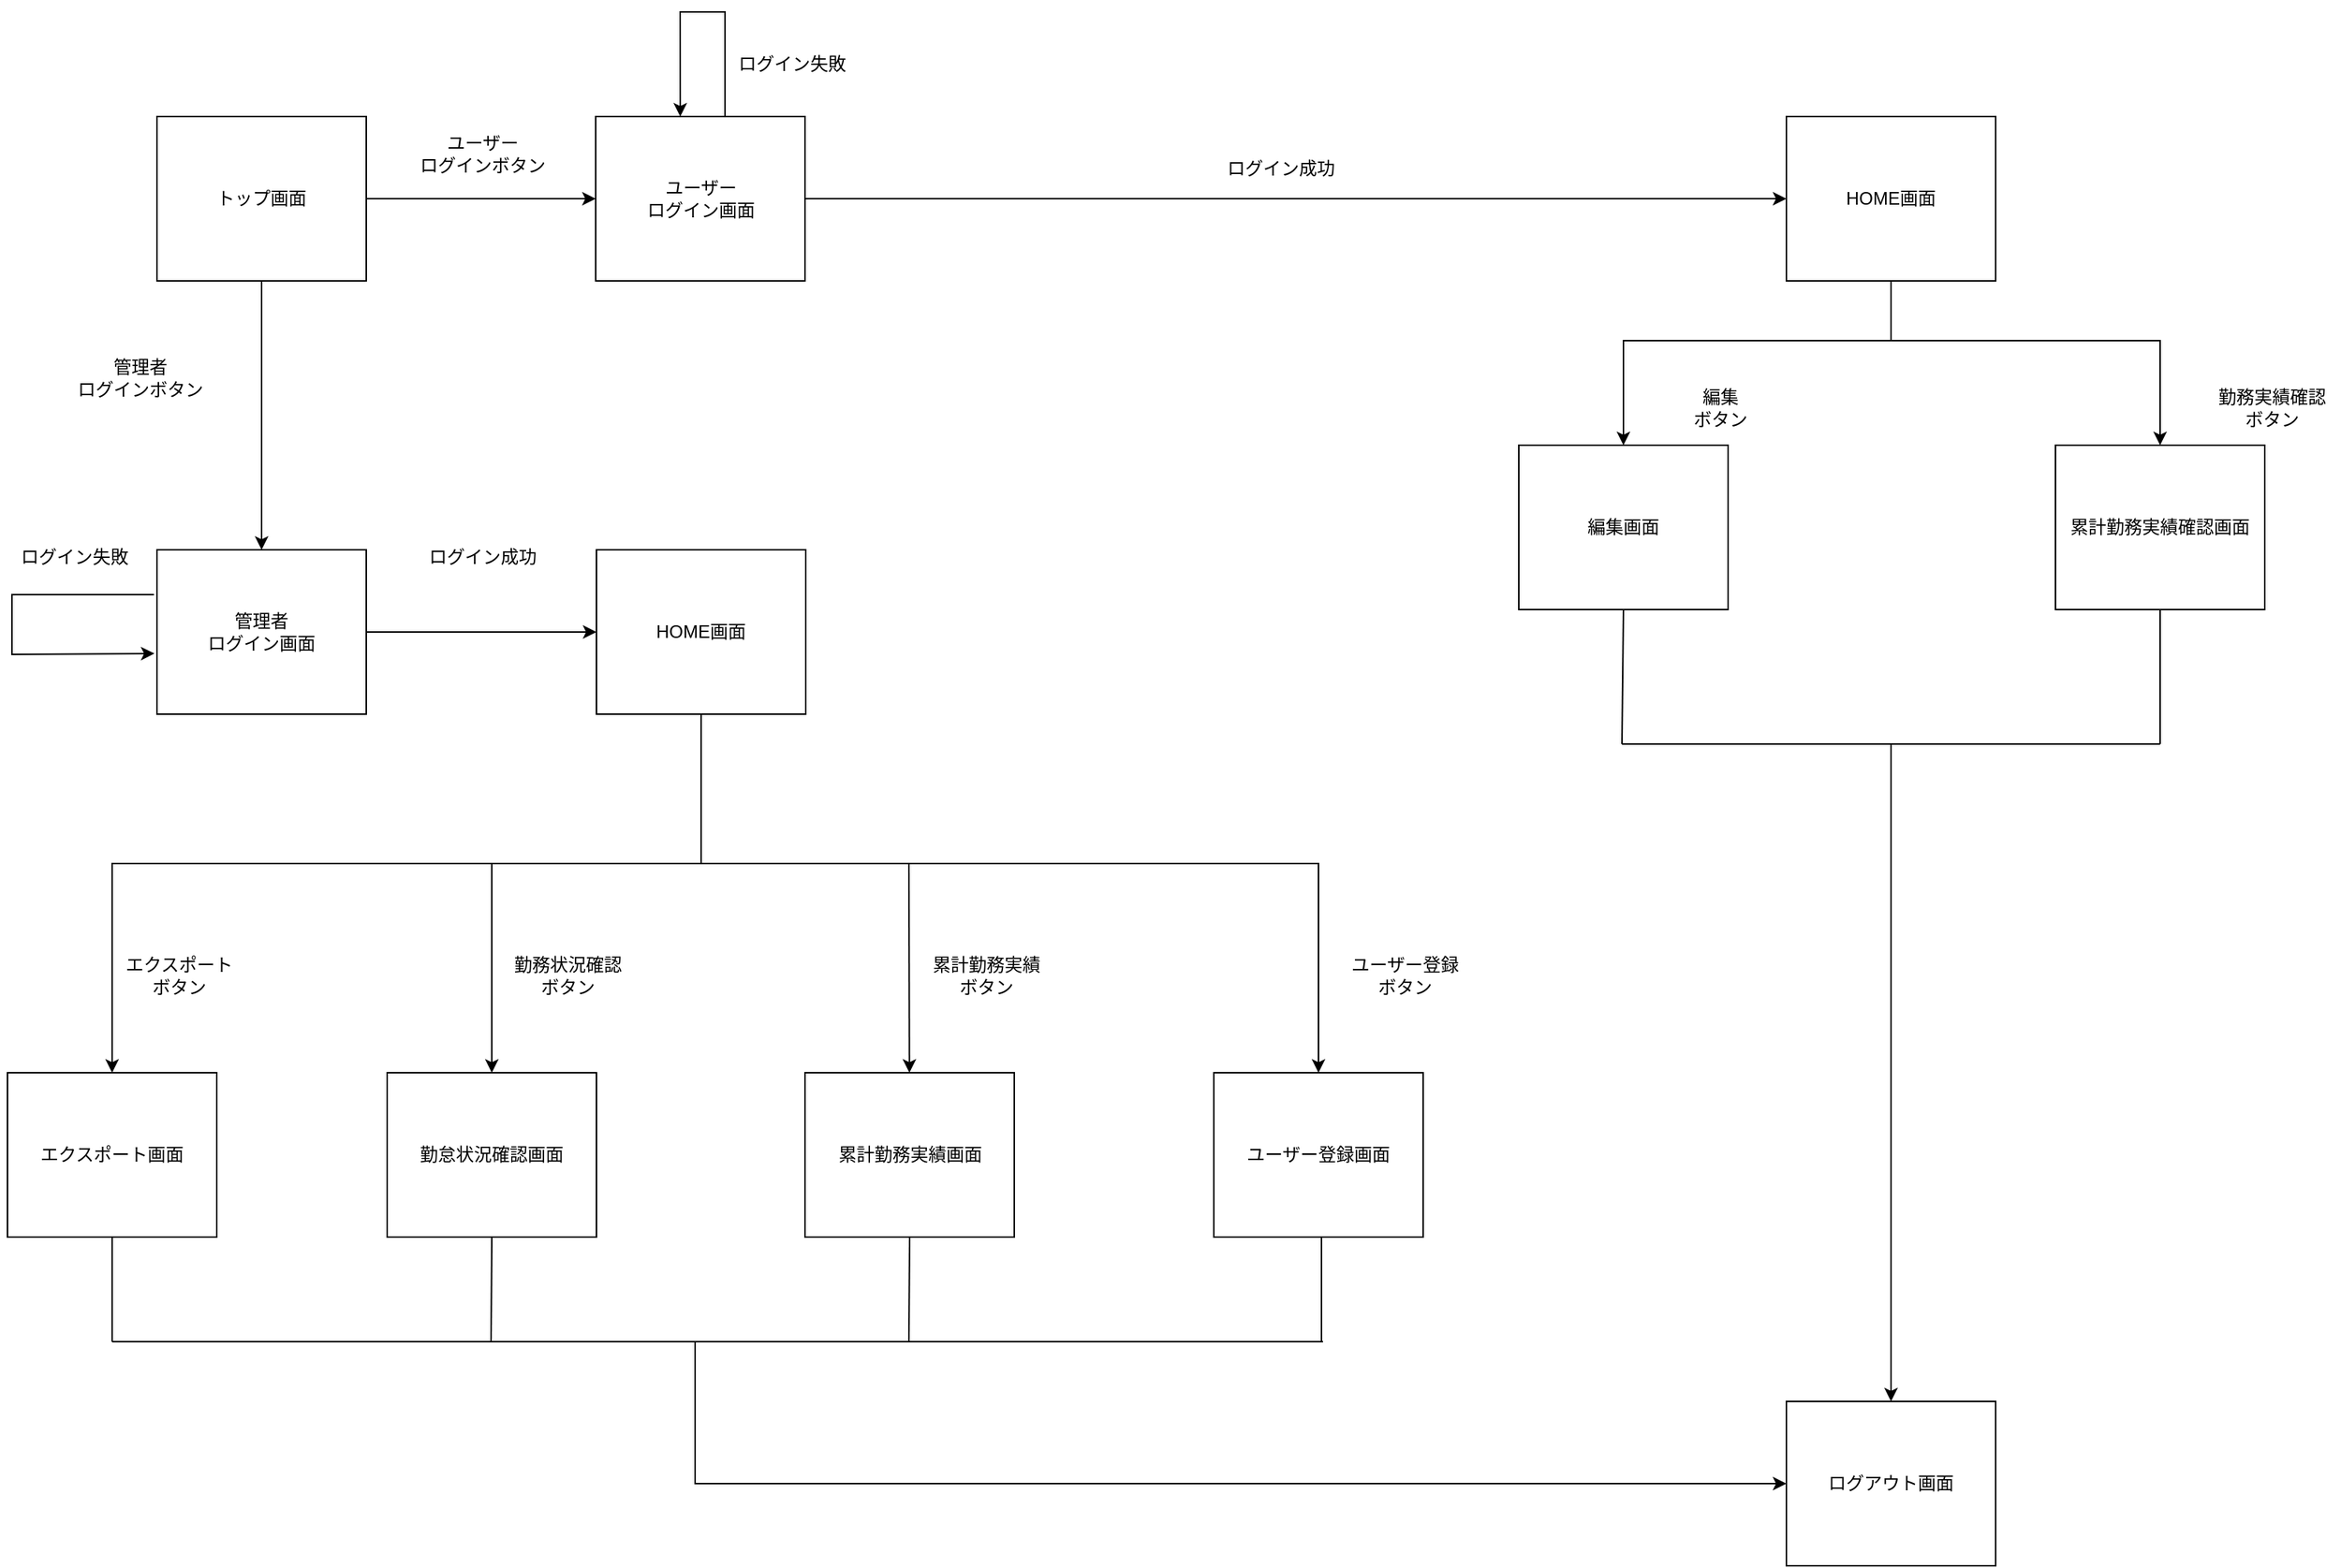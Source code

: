 <mxfile version="24.6.4" type="device" pages="3">
  <diagram name="画面遷移図" id="6nzInOUK7SrKYnWHOjUP">
    <mxGraphModel dx="1799" dy="936" grid="1" gridSize="10" guides="1" tooltips="1" connect="1" arrows="1" fold="1" page="1" pageScale="1" pageWidth="827" pageHeight="1169" math="0" shadow="0">
      <root>
        <mxCell id="0" />
        <mxCell id="1" parent="0" />
        <mxCell id="TRF8s5XP4Mn8EqwiA2At-4" value="" style="edgeStyle=orthogonalEdgeStyle;rounded=0;orthogonalLoop=1;jettySize=auto;html=1;" parent="1" source="TRF8s5XP4Mn8EqwiA2At-1" target="TRF8s5XP4Mn8EqwiA2At-3" edge="1">
          <mxGeometry relative="1" as="geometry" />
        </mxCell>
        <mxCell id="TRF8s5XP4Mn8EqwiA2At-6" value="" style="edgeStyle=orthogonalEdgeStyle;rounded=0;orthogonalLoop=1;jettySize=auto;html=1;" parent="1" source="TRF8s5XP4Mn8EqwiA2At-1" target="TRF8s5XP4Mn8EqwiA2At-5" edge="1">
          <mxGeometry relative="1" as="geometry" />
        </mxCell>
        <mxCell id="TRF8s5XP4Mn8EqwiA2At-1" value="&lt;font style=&quot;vertical-align: inherit;&quot;&gt;&lt;font style=&quot;vertical-align: inherit;&quot;&gt;トップ画面&lt;/font&gt;&lt;/font&gt;" style="rounded=0;whiteSpace=wrap;html=1;" parent="1" vertex="1">
          <mxGeometry x="120" y="90" width="140" height="110" as="geometry" />
        </mxCell>
        <mxCell id="TRF8s5XP4Mn8EqwiA2At-17" value="" style="edgeStyle=orthogonalEdgeStyle;rounded=0;orthogonalLoop=1;jettySize=auto;html=1;" parent="1" source="TRF8s5XP4Mn8EqwiA2At-3" target="TRF8s5XP4Mn8EqwiA2At-16" edge="1">
          <mxGeometry relative="1" as="geometry" />
        </mxCell>
        <mxCell id="TRF8s5XP4Mn8EqwiA2At-3" value="&lt;div&gt;&lt;font style=&quot;vertical-align: inherit;&quot;&gt;&lt;font style=&quot;vertical-align: inherit;&quot;&gt;&lt;font style=&quot;vertical-align: inherit;&quot;&gt;&lt;font style=&quot;vertical-align: inherit;&quot;&gt;&lt;font style=&quot;vertical-align: inherit;&quot;&gt;&lt;font style=&quot;vertical-align: inherit;&quot;&gt;&lt;font style=&quot;vertical-align: inherit;&quot;&gt;&lt;font style=&quot;vertical-align: inherit;&quot;&gt;管理者&lt;/font&gt;&lt;/font&gt;&lt;/font&gt;&lt;/font&gt;&lt;/font&gt;&lt;/font&gt;&lt;/font&gt;&lt;/font&gt;&lt;/div&gt;&lt;font style=&quot;vertical-align: inherit;&quot;&gt;&lt;font style=&quot;vertical-align: inherit;&quot;&gt;&lt;font style=&quot;vertical-align: inherit;&quot;&gt;&lt;font style=&quot;vertical-align: inherit;&quot;&gt;&lt;font style=&quot;vertical-align: inherit;&quot;&gt;&lt;font style=&quot;vertical-align: inherit;&quot;&gt;&lt;font style=&quot;vertical-align: inherit;&quot;&gt;&lt;font style=&quot;vertical-align: inherit;&quot;&gt;ログイン画面&lt;/font&gt;&lt;/font&gt;&lt;/font&gt;&lt;/font&gt;&lt;/font&gt;&lt;/font&gt;&lt;/font&gt;&lt;/font&gt;" style="rounded=0;whiteSpace=wrap;html=1;" parent="1" vertex="1">
          <mxGeometry x="120" y="380" width="140" height="110" as="geometry" />
        </mxCell>
        <mxCell id="TRF8s5XP4Mn8EqwiA2At-19" value="" style="edgeStyle=orthogonalEdgeStyle;rounded=0;orthogonalLoop=1;jettySize=auto;html=1;" parent="1" source="TRF8s5XP4Mn8EqwiA2At-5" target="TRF8s5XP4Mn8EqwiA2At-18" edge="1">
          <mxGeometry relative="1" as="geometry" />
        </mxCell>
        <mxCell id="TRF8s5XP4Mn8EqwiA2At-5" value="&lt;div&gt;ユーザー&lt;/div&gt;&lt;font style=&quot;vertical-align: inherit;&quot;&gt;&lt;font style=&quot;vertical-align: inherit;&quot;&gt;&lt;font style=&quot;vertical-align: inherit;&quot;&gt;&lt;font style=&quot;vertical-align: inherit;&quot;&gt;&lt;font style=&quot;vertical-align: inherit;&quot;&gt;&lt;font style=&quot;vertical-align: inherit;&quot;&gt;ログイン画面&lt;/font&gt;&lt;/font&gt;&lt;/font&gt;&lt;/font&gt;&lt;/font&gt;&lt;/font&gt;" style="rounded=0;whiteSpace=wrap;html=1;" parent="1" vertex="1">
          <mxGeometry x="413.5" y="90" width="140" height="110" as="geometry" />
        </mxCell>
        <mxCell id="TRF8s5XP4Mn8EqwiA2At-7" value="&lt;font style=&quot;vertical-align: inherit;&quot;&gt;&lt;font style=&quot;vertical-align: inherit;&quot;&gt;&lt;font style=&quot;vertical-align: inherit;&quot;&gt;&lt;font style=&quot;vertical-align: inherit;&quot;&gt;&lt;font style=&quot;vertical-align: inherit;&quot;&gt;&lt;font style=&quot;vertical-align: inherit;&quot;&gt;管理者&lt;/font&gt;&lt;/font&gt;&lt;/font&gt;&lt;/font&gt;&lt;/font&gt;&lt;/font&gt;&lt;div&gt;&lt;font style=&quot;vertical-align: inherit;&quot;&gt;&lt;font style=&quot;vertical-align: inherit;&quot;&gt;&lt;font style=&quot;vertical-align: inherit;&quot;&gt;&lt;font style=&quot;vertical-align: inherit;&quot;&gt;ログインボタン&lt;/font&gt;&lt;/font&gt;&lt;/font&gt;&lt;/font&gt;&lt;/div&gt;" style="text;html=1;align=center;verticalAlign=middle;whiteSpace=wrap;rounded=0;" parent="1" vertex="1">
          <mxGeometry x="64" y="250" width="90" height="30" as="geometry" />
        </mxCell>
        <mxCell id="TRF8s5XP4Mn8EqwiA2At-8" value="&lt;font style=&quot;vertical-align: inherit;&quot;&gt;&lt;font style=&quot;vertical-align: inherit;&quot;&gt;ユーザー&lt;/font&gt;&lt;/font&gt;&lt;br&gt;&lt;div&gt;&lt;font style=&quot;vertical-align: inherit;&quot;&gt;&lt;font style=&quot;vertical-align: inherit;&quot;&gt;&lt;font style=&quot;vertical-align: inherit;&quot;&gt;&lt;font style=&quot;vertical-align: inherit;&quot;&gt;&lt;font style=&quot;vertical-align: inherit;&quot;&gt;&lt;font style=&quot;vertical-align: inherit;&quot;&gt;ログインボタン&lt;/font&gt;&lt;/font&gt;&lt;/font&gt;&lt;/font&gt;&lt;/font&gt;&lt;/font&gt;&lt;/div&gt;" style="text;html=1;align=center;verticalAlign=middle;whiteSpace=wrap;rounded=0;" parent="1" vertex="1">
          <mxGeometry x="293" y="100" width="90" height="30" as="geometry" />
        </mxCell>
        <mxCell id="TRF8s5XP4Mn8EqwiA2At-10" value="" style="endArrow=classic;html=1;rounded=0;entryX=0.404;entryY=0;entryDx=0;entryDy=0;entryPerimeter=0;" parent="1" target="TRF8s5XP4Mn8EqwiA2At-5" edge="1">
          <mxGeometry width="50" height="50" relative="1" as="geometry">
            <mxPoint x="500" y="90" as="sourcePoint" />
            <mxPoint x="450" y="-50" as="targetPoint" />
            <Array as="points">
              <mxPoint x="500" y="20" />
              <mxPoint x="470" y="20" />
            </Array>
          </mxGeometry>
        </mxCell>
        <mxCell id="TRF8s5XP4Mn8EqwiA2At-11" value="&lt;div&gt;&lt;font style=&quot;vertical-align: inherit;&quot;&gt;&lt;font style=&quot;vertical-align: inherit;&quot;&gt;&lt;font style=&quot;vertical-align: inherit;&quot;&gt;&lt;font style=&quot;vertical-align: inherit;&quot;&gt;&lt;font style=&quot;vertical-align: inherit;&quot;&gt;&lt;font style=&quot;vertical-align: inherit;&quot;&gt;ログイン失敗&lt;/font&gt;&lt;/font&gt;&lt;/font&gt;&lt;/font&gt;&lt;/font&gt;&lt;/font&gt;&lt;/div&gt;" style="text;html=1;align=center;verticalAlign=middle;whiteSpace=wrap;rounded=0;" parent="1" vertex="1">
          <mxGeometry x="500" y="40" width="90" height="30" as="geometry" />
        </mxCell>
        <mxCell id="TRF8s5XP4Mn8EqwiA2At-13" value="&lt;div&gt;&lt;font style=&quot;vertical-align: inherit;&quot;&gt;&lt;font style=&quot;vertical-align: inherit;&quot;&gt;&lt;font style=&quot;vertical-align: inherit;&quot;&gt;&lt;font style=&quot;vertical-align: inherit;&quot;&gt;&lt;font style=&quot;vertical-align: inherit;&quot;&gt;&lt;font style=&quot;vertical-align: inherit;&quot;&gt;ログイン失敗&lt;/font&gt;&lt;/font&gt;&lt;/font&gt;&lt;/font&gt;&lt;/font&gt;&lt;/font&gt;&lt;/div&gt;" style="text;html=1;align=center;verticalAlign=middle;whiteSpace=wrap;rounded=0;" parent="1" vertex="1">
          <mxGeometry x="20" y="370" width="90" height="30" as="geometry" />
        </mxCell>
        <mxCell id="TRF8s5XP4Mn8EqwiA2At-15" value="" style="endArrow=classic;html=1;rounded=0;entryX=-0.012;entryY=0.631;entryDx=0;entryDy=0;entryPerimeter=0;" parent="1" target="TRF8s5XP4Mn8EqwiA2At-3" edge="1">
          <mxGeometry width="50" height="50" relative="1" as="geometry">
            <mxPoint x="118" y="410" as="sourcePoint" />
            <mxPoint x="120.0" y="403.55" as="targetPoint" />
            <Array as="points">
              <mxPoint x="23" y="410" />
              <mxPoint x="23" y="450" />
            </Array>
          </mxGeometry>
        </mxCell>
        <mxCell id="TRF8s5XP4Mn8EqwiA2At-16" value="HOME画面" style="rounded=0;whiteSpace=wrap;html=1;" parent="1" vertex="1">
          <mxGeometry x="414" y="380" width="140" height="110" as="geometry" />
        </mxCell>
        <mxCell id="TRF8s5XP4Mn8EqwiA2At-18" value="HOME画面" style="rounded=0;whiteSpace=wrap;html=1;" parent="1" vertex="1">
          <mxGeometry x="1210" y="90" width="140" height="110" as="geometry" />
        </mxCell>
        <mxCell id="TRF8s5XP4Mn8EqwiA2At-20" value="エクスポート画面" style="rounded=0;whiteSpace=wrap;html=1;" parent="1" vertex="1">
          <mxGeometry x="20" y="730" width="140" height="110" as="geometry" />
        </mxCell>
        <mxCell id="TRF8s5XP4Mn8EqwiA2At-22" value="&lt;div&gt;&lt;font style=&quot;vertical-align: inherit;&quot;&gt;&lt;font style=&quot;vertical-align: inherit;&quot;&gt;&lt;font style=&quot;vertical-align: inherit;&quot;&gt;&lt;font style=&quot;vertical-align: inherit;&quot;&gt;&lt;font style=&quot;vertical-align: inherit;&quot;&gt;&lt;font style=&quot;vertical-align: inherit;&quot;&gt;エクスポート&lt;/font&gt;&lt;/font&gt;&lt;/font&gt;&lt;/font&gt;&lt;/font&gt;&lt;/font&gt;&lt;/div&gt;&lt;div&gt;&lt;font style=&quot;vertical-align: inherit;&quot;&gt;&lt;font style=&quot;vertical-align: inherit;&quot;&gt;&lt;font style=&quot;vertical-align: inherit;&quot;&gt;&lt;font style=&quot;vertical-align: inherit;&quot;&gt;&lt;font style=&quot;vertical-align: inherit;&quot;&gt;&lt;font style=&quot;vertical-align: inherit;&quot;&gt;ボタン&lt;/font&gt;&lt;/font&gt;&lt;/font&gt;&lt;/font&gt;&lt;/font&gt;&lt;/font&gt;&lt;/div&gt;" style="text;html=1;align=center;verticalAlign=middle;whiteSpace=wrap;rounded=0;" parent="1" vertex="1">
          <mxGeometry x="90" y="650" width="90" height="30" as="geometry" />
        </mxCell>
        <mxCell id="TRF8s5XP4Mn8EqwiA2At-23" value="&lt;font style=&quot;vertical-align: inherit;&quot;&gt;&lt;font style=&quot;vertical-align: inherit;&quot;&gt;累計勤務実績画面&lt;/font&gt;&lt;/font&gt;" style="rounded=0;whiteSpace=wrap;html=1;" parent="1" vertex="1">
          <mxGeometry x="553.5" y="730" width="140" height="110" as="geometry" />
        </mxCell>
        <mxCell id="TRF8s5XP4Mn8EqwiA2At-25" value="&lt;font style=&quot;vertical-align: inherit;&quot;&gt;&lt;font style=&quot;vertical-align: inherit;&quot;&gt;累計勤務実績&lt;/font&gt;&lt;/font&gt;&lt;div&gt;&lt;font style=&quot;vertical-align: inherit;&quot;&gt;&lt;font style=&quot;vertical-align: inherit;&quot;&gt;ボタン&lt;/font&gt;&lt;/font&gt;&lt;/div&gt;" style="text;html=1;align=center;verticalAlign=middle;whiteSpace=wrap;rounded=0;" parent="1" vertex="1">
          <mxGeometry x="630" y="650" width="90" height="30" as="geometry" />
        </mxCell>
        <mxCell id="TRF8s5XP4Mn8EqwiA2At-26" value="&lt;font style=&quot;vertical-align: inherit;&quot;&gt;&lt;font style=&quot;vertical-align: inherit;&quot;&gt;ユーザー登録画面&lt;/font&gt;&lt;/font&gt;" style="rounded=0;whiteSpace=wrap;html=1;" parent="1" vertex="1">
          <mxGeometry x="827" y="730" width="140" height="110" as="geometry" />
        </mxCell>
        <mxCell id="TRF8s5XP4Mn8EqwiA2At-28" value="&lt;div&gt;&lt;font style=&quot;vertical-align: inherit;&quot;&gt;&lt;font style=&quot;vertical-align: inherit;&quot;&gt;&lt;font style=&quot;vertical-align: inherit;&quot;&gt;&lt;font style=&quot;vertical-align: inherit;&quot;&gt;&lt;font style=&quot;vertical-align: inherit;&quot;&gt;&lt;font style=&quot;vertical-align: inherit;&quot;&gt;ログイン成功&lt;/font&gt;&lt;/font&gt;&lt;/font&gt;&lt;/font&gt;&lt;/font&gt;&lt;/font&gt;&lt;/div&gt;" style="text;html=1;align=center;verticalAlign=middle;whiteSpace=wrap;rounded=0;" parent="1" vertex="1">
          <mxGeometry x="827" y="110" width="90" height="30" as="geometry" />
        </mxCell>
        <mxCell id="TRF8s5XP4Mn8EqwiA2At-29" value="&lt;div&gt;&lt;font style=&quot;vertical-align: inherit;&quot;&gt;&lt;font style=&quot;vertical-align: inherit;&quot;&gt;&lt;font style=&quot;vertical-align: inherit;&quot;&gt;&lt;font style=&quot;vertical-align: inherit;&quot;&gt;&lt;font style=&quot;vertical-align: inherit;&quot;&gt;&lt;font style=&quot;vertical-align: inherit;&quot;&gt;ログイン成功&lt;/font&gt;&lt;/font&gt;&lt;/font&gt;&lt;/font&gt;&lt;/font&gt;&lt;/font&gt;&lt;/div&gt;" style="text;html=1;align=center;verticalAlign=middle;whiteSpace=wrap;rounded=0;" parent="1" vertex="1">
          <mxGeometry x="293" y="370" width="90" height="30" as="geometry" />
        </mxCell>
        <mxCell id="TRF8s5XP4Mn8EqwiA2At-33" value="編集画面" style="rounded=0;whiteSpace=wrap;html=1;" parent="1" vertex="1">
          <mxGeometry x="1031" y="310" width="140" height="110" as="geometry" />
        </mxCell>
        <mxCell id="TRF8s5XP4Mn8EqwiA2At-34" value="&lt;font style=&quot;vertical-align: inherit;&quot;&gt;&lt;font style=&quot;vertical-align: inherit;&quot;&gt;累計勤務実績確認画面&lt;/font&gt;&lt;/font&gt;" style="rounded=0;whiteSpace=wrap;html=1;" parent="1" vertex="1">
          <mxGeometry x="1390" y="310" width="140" height="110" as="geometry" />
        </mxCell>
        <mxCell id="TRF8s5XP4Mn8EqwiA2At-35" value="" style="endArrow=classic;startArrow=classic;html=1;rounded=0;exitX=0.5;exitY=0;exitDx=0;exitDy=0;entryX=0.5;entryY=0;entryDx=0;entryDy=0;" parent="1" source="TRF8s5XP4Mn8EqwiA2At-33" target="TRF8s5XP4Mn8EqwiA2At-34" edge="1">
          <mxGeometry width="50" height="50" relative="1" as="geometry">
            <mxPoint x="720" y="460" as="sourcePoint" />
            <mxPoint x="770" y="410" as="targetPoint" />
            <Array as="points">
              <mxPoint x="1101" y="240" />
              <mxPoint x="1460" y="240" />
            </Array>
          </mxGeometry>
        </mxCell>
        <mxCell id="TRF8s5XP4Mn8EqwiA2At-36" value="" style="endArrow=none;html=1;rounded=0;entryX=0.5;entryY=1;entryDx=0;entryDy=0;" parent="1" edge="1">
          <mxGeometry width="50" height="50" relative="1" as="geometry">
            <mxPoint x="1280" y="240" as="sourcePoint" />
            <mxPoint x="1280" y="200" as="targetPoint" />
          </mxGeometry>
        </mxCell>
        <mxCell id="TRF8s5XP4Mn8EqwiA2At-37" value="" style="endArrow=classic;startArrow=classic;html=1;rounded=0;exitX=0.5;exitY=0;exitDx=0;exitDy=0;entryX=0.5;entryY=0;entryDx=0;entryDy=0;" parent="1" source="TRF8s5XP4Mn8EqwiA2At-20" target="TRF8s5XP4Mn8EqwiA2At-26" edge="1">
          <mxGeometry width="50" height="50" relative="1" as="geometry">
            <mxPoint x="440" y="570" as="sourcePoint" />
            <mxPoint x="490" y="520" as="targetPoint" />
            <Array as="points">
              <mxPoint x="90" y="590" />
              <mxPoint x="897" y="590" />
            </Array>
          </mxGeometry>
        </mxCell>
        <mxCell id="TRF8s5XP4Mn8EqwiA2At-39" value="&lt;div&gt;&lt;font style=&quot;vertical-align: inherit;&quot;&gt;&lt;font style=&quot;vertical-align: inherit;&quot;&gt;ユーザー登録&lt;/font&gt;&lt;/font&gt;&lt;/div&gt;&lt;div&gt;&lt;font style=&quot;vertical-align: inherit;&quot;&gt;&lt;font style=&quot;vertical-align: inherit;&quot;&gt;&lt;font style=&quot;vertical-align: inherit;&quot;&gt;&lt;font style=&quot;vertical-align: inherit;&quot;&gt;&lt;font style=&quot;vertical-align: inherit;&quot;&gt;&lt;font style=&quot;vertical-align: inherit;&quot;&gt;&lt;font style=&quot;vertical-align: inherit;&quot;&gt;&lt;font style=&quot;vertical-align: inherit;&quot;&gt;ボタン&lt;/font&gt;&lt;/font&gt;&lt;/font&gt;&lt;/font&gt;&lt;/font&gt;&lt;/font&gt;&lt;/font&gt;&lt;/font&gt;&lt;/div&gt;" style="text;html=1;align=center;verticalAlign=middle;whiteSpace=wrap;rounded=0;" parent="1" vertex="1">
          <mxGeometry x="910" y="650" width="90" height="30" as="geometry" />
        </mxCell>
        <mxCell id="TRF8s5XP4Mn8EqwiA2At-40" value="&lt;font style=&quot;vertical-align: inherit;&quot;&gt;&lt;font style=&quot;vertical-align: inherit;&quot;&gt;ログアウト画面&lt;/font&gt;&lt;/font&gt;" style="rounded=0;whiteSpace=wrap;html=1;" parent="1" vertex="1">
          <mxGeometry x="1210" y="950" width="140" height="110" as="geometry" />
        </mxCell>
        <mxCell id="TRF8s5XP4Mn8EqwiA2At-41" value="&lt;div&gt;編集&lt;/div&gt;&lt;div&gt;&lt;font style=&quot;vertical-align: inherit;&quot;&gt;&lt;font style=&quot;vertical-align: inherit;&quot;&gt;&lt;font style=&quot;vertical-align: inherit;&quot;&gt;&lt;font style=&quot;vertical-align: inherit;&quot;&gt;&lt;font style=&quot;vertical-align: inherit;&quot;&gt;&lt;font style=&quot;vertical-align: inherit;&quot;&gt;ボタン&lt;/font&gt;&lt;/font&gt;&lt;/font&gt;&lt;/font&gt;&lt;/font&gt;&lt;/font&gt;&lt;/div&gt;" style="text;html=1;align=center;verticalAlign=middle;whiteSpace=wrap;rounded=0;" parent="1" vertex="1">
          <mxGeometry x="1121" y="270" width="90" height="30" as="geometry" />
        </mxCell>
        <mxCell id="TRF8s5XP4Mn8EqwiA2At-42" value="&lt;div&gt;勤務実績確認&lt;/div&gt;&lt;div&gt;&lt;font style=&quot;vertical-align: inherit;&quot;&gt;&lt;font style=&quot;vertical-align: inherit;&quot;&gt;&lt;font style=&quot;vertical-align: inherit;&quot;&gt;&lt;font style=&quot;vertical-align: inherit;&quot;&gt;&lt;font style=&quot;vertical-align: inherit;&quot;&gt;&lt;font style=&quot;vertical-align: inherit;&quot;&gt;ボタン&lt;/font&gt;&lt;/font&gt;&lt;/font&gt;&lt;/font&gt;&lt;/font&gt;&lt;/font&gt;&lt;/div&gt;" style="text;html=1;align=center;verticalAlign=middle;whiteSpace=wrap;rounded=0;" parent="1" vertex="1">
          <mxGeometry x="1490" y="270" width="90" height="30" as="geometry" />
        </mxCell>
        <mxCell id="hwQXTbt12FcypfmocEli-1" value="&lt;font style=&quot;vertical-align: inherit;&quot;&gt;&lt;font style=&quot;vertical-align: inherit;&quot;&gt;勤怠状況確認画面&lt;/font&gt;&lt;/font&gt;" style="rounded=0;whiteSpace=wrap;html=1;" parent="1" vertex="1">
          <mxGeometry x="274" y="730" width="140" height="110" as="geometry" />
        </mxCell>
        <mxCell id="hwQXTbt12FcypfmocEli-2" value="&lt;font style=&quot;vertical-align: inherit;&quot;&gt;&lt;font style=&quot;vertical-align: inherit;&quot;&gt;&lt;font style=&quot;vertical-align: inherit;&quot;&gt;&lt;font style=&quot;vertical-align: inherit;&quot;&gt;勤務状況確認&lt;/font&gt;&lt;/font&gt;&lt;/font&gt;&lt;/font&gt;&lt;div&gt;&lt;font style=&quot;vertical-align: inherit;&quot;&gt;&lt;font style=&quot;vertical-align: inherit;&quot;&gt;&lt;font style=&quot;vertical-align: inherit;&quot;&gt;&lt;font style=&quot;vertical-align: inherit;&quot;&gt;ボタン&lt;/font&gt;&lt;/font&gt;&lt;/font&gt;&lt;/font&gt;&lt;/div&gt;" style="text;html=1;align=center;verticalAlign=middle;whiteSpace=wrap;rounded=0;" parent="1" vertex="1">
          <mxGeometry x="350" y="650" width="90" height="30" as="geometry" />
        </mxCell>
        <mxCell id="hwQXTbt12FcypfmocEli-4" value="" style="endArrow=classic;html=1;rounded=0;" parent="1" target="TRF8s5XP4Mn8EqwiA2At-23" edge="1">
          <mxGeometry width="50" height="50" relative="1" as="geometry">
            <mxPoint x="623" y="590" as="sourcePoint" />
            <mxPoint x="627" y="610" as="targetPoint" />
          </mxGeometry>
        </mxCell>
        <mxCell id="hwQXTbt12FcypfmocEli-5" value="" style="endArrow=classic;html=1;rounded=0;entryX=0.5;entryY=0;entryDx=0;entryDy=0;" parent="1" target="hwQXTbt12FcypfmocEli-1" edge="1">
          <mxGeometry width="50" height="50" relative="1" as="geometry">
            <mxPoint x="344" y="590" as="sourcePoint" />
            <mxPoint x="344.5" y="610" as="targetPoint" />
          </mxGeometry>
        </mxCell>
        <mxCell id="hwQXTbt12FcypfmocEli-6" value="" style="endArrow=none;html=1;rounded=0;entryX=0.5;entryY=1;entryDx=0;entryDy=0;" parent="1" target="TRF8s5XP4Mn8EqwiA2At-16" edge="1">
          <mxGeometry width="50" height="50" relative="1" as="geometry">
            <mxPoint x="484" y="590" as="sourcePoint" />
            <mxPoint x="780" y="490" as="targetPoint" />
          </mxGeometry>
        </mxCell>
        <mxCell id="hwQXTbt12FcypfmocEli-11" value="" style="endArrow=none;html=1;rounded=0;entryX=0.5;entryY=1;entryDx=0;entryDy=0;" parent="1" target="TRF8s5XP4Mn8EqwiA2At-20" edge="1">
          <mxGeometry width="50" height="50" relative="1" as="geometry">
            <mxPoint x="90" y="910" as="sourcePoint" />
            <mxPoint x="810" y="730" as="targetPoint" />
          </mxGeometry>
        </mxCell>
        <mxCell id="hwQXTbt12FcypfmocEli-12" value="" style="endArrow=none;html=1;rounded=0;entryX=0.5;entryY=1;entryDx=0;entryDy=0;" parent="1" target="hwQXTbt12FcypfmocEli-1" edge="1">
          <mxGeometry width="50" height="50" relative="1" as="geometry">
            <mxPoint x="343.5" y="910" as="sourcePoint" />
            <mxPoint x="343.5" y="840" as="targetPoint" />
          </mxGeometry>
        </mxCell>
        <mxCell id="hwQXTbt12FcypfmocEli-13" value="" style="endArrow=none;html=1;rounded=0;entryX=0.5;entryY=1;entryDx=0;entryDy=0;" parent="1" target="TRF8s5XP4Mn8EqwiA2At-23" edge="1">
          <mxGeometry width="50" height="50" relative="1" as="geometry">
            <mxPoint x="623" y="910" as="sourcePoint" />
            <mxPoint x="623" y="840" as="targetPoint" />
          </mxGeometry>
        </mxCell>
        <mxCell id="hwQXTbt12FcypfmocEli-14" value="" style="endArrow=none;html=1;rounded=0;entryX=0.5;entryY=1;entryDx=0;entryDy=0;" parent="1" edge="1">
          <mxGeometry width="50" height="50" relative="1" as="geometry">
            <mxPoint x="899" y="910" as="sourcePoint" />
            <mxPoint x="899" y="840" as="targetPoint" />
          </mxGeometry>
        </mxCell>
        <mxCell id="hwQXTbt12FcypfmocEli-15" value="" style="endArrow=none;html=1;rounded=0;" parent="1" edge="1">
          <mxGeometry width="50" height="50" relative="1" as="geometry">
            <mxPoint x="90" y="910" as="sourcePoint" />
            <mxPoint x="900" y="910" as="targetPoint" />
          </mxGeometry>
        </mxCell>
        <mxCell id="hwQXTbt12FcypfmocEli-16" value="" style="endArrow=classic;html=1;rounded=0;entryX=0;entryY=0.5;entryDx=0;entryDy=0;" parent="1" target="TRF8s5XP4Mn8EqwiA2At-40" edge="1">
          <mxGeometry width="50" height="50" relative="1" as="geometry">
            <mxPoint x="480" y="910" as="sourcePoint" />
            <mxPoint x="510" y="730" as="targetPoint" />
            <Array as="points">
              <mxPoint x="480" y="1005" />
            </Array>
          </mxGeometry>
        </mxCell>
        <mxCell id="hwQXTbt12FcypfmocEli-17" value="" style="endArrow=none;html=1;rounded=0;entryX=0.5;entryY=1;entryDx=0;entryDy=0;" parent="1" target="TRF8s5XP4Mn8EqwiA2At-33" edge="1">
          <mxGeometry width="50" height="50" relative="1" as="geometry">
            <mxPoint x="1100" y="510" as="sourcePoint" />
            <mxPoint x="1240" y="450" as="targetPoint" />
          </mxGeometry>
        </mxCell>
        <mxCell id="hwQXTbt12FcypfmocEli-18" value="" style="endArrow=none;html=1;rounded=0;entryX=0.5;entryY=1;entryDx=0;entryDy=0;" parent="1" target="TRF8s5XP4Mn8EqwiA2At-34" edge="1">
          <mxGeometry width="50" height="50" relative="1" as="geometry">
            <mxPoint x="1460" y="510" as="sourcePoint" />
            <mxPoint x="1461" y="420" as="targetPoint" />
          </mxGeometry>
        </mxCell>
        <mxCell id="hwQXTbt12FcypfmocEli-19" value="" style="endArrow=none;html=1;rounded=0;" parent="1" edge="1">
          <mxGeometry width="50" height="50" relative="1" as="geometry">
            <mxPoint x="1100" y="510" as="sourcePoint" />
            <mxPoint x="1460" y="510" as="targetPoint" />
          </mxGeometry>
        </mxCell>
        <mxCell id="hwQXTbt12FcypfmocEli-20" value="" style="endArrow=classic;html=1;rounded=0;entryX=0.5;entryY=0;entryDx=0;entryDy=0;" parent="1" target="TRF8s5XP4Mn8EqwiA2At-40" edge="1">
          <mxGeometry width="50" height="50" relative="1" as="geometry">
            <mxPoint x="1280" y="510" as="sourcePoint" />
            <mxPoint x="1320" y="780.909" as="targetPoint" />
          </mxGeometry>
        </mxCell>
      </root>
    </mxGraphModel>
  </diagram>
  <diagram id="2X8lZ37qVRVuRdMo-SJD" name="ページ2">
    <mxGraphModel dx="1016" dy="654" grid="1" gridSize="10" guides="1" tooltips="1" connect="1" arrows="1" fold="1" page="1" pageScale="1" pageWidth="827" pageHeight="1169" math="0" shadow="0">
      <root>
        <mxCell id="0" />
        <mxCell id="1" parent="0" />
      </root>
    </mxGraphModel>
  </diagram>
  <diagram id="x1f9_tv0iVTIfmJJDi-R" name="ページ3">
    <mxGraphModel dx="1499" dy="655" grid="1" gridSize="10" guides="1" tooltips="1" connect="1" arrows="1" fold="1" page="1" pageScale="1" pageWidth="827" pageHeight="1169" math="0" shadow="0">
      <root>
        <mxCell id="0" />
        <mxCell id="1" parent="0" />
      </root>
    </mxGraphModel>
  </diagram>
</mxfile>

